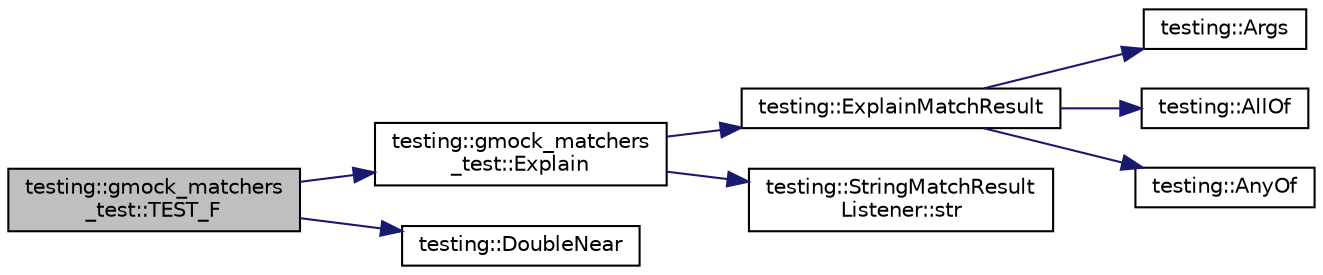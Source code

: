 digraph "testing::gmock_matchers_test::TEST_F"
{
  edge [fontname="Helvetica",fontsize="10",labelfontname="Helvetica",labelfontsize="10"];
  node [fontname="Helvetica",fontsize="10",shape=record];
  rankdir="LR";
  Node2212 [label="testing::gmock_matchers\l_test::TEST_F",height=0.2,width=0.4,color="black", fillcolor="grey75", style="filled", fontcolor="black"];
  Node2212 -> Node2213 [color="midnightblue",fontsize="10",style="solid",fontname="Helvetica"];
  Node2213 [label="testing::gmock_matchers\l_test::Explain",height=0.2,width=0.4,color="black", fillcolor="white", style="filled",URL="$d5/de1/namespacetesting_1_1gmock__matchers__test.html#a54e38d7df891801181af4c2acc38c3d5"];
  Node2213 -> Node2214 [color="midnightblue",fontsize="10",style="solid",fontname="Helvetica"];
  Node2214 [label="testing::ExplainMatchResult",height=0.2,width=0.4,color="black", fillcolor="white", style="filled",URL="$d0/d75/namespacetesting.html#a6d5fbd5104dafc63bf705dafbcb5ce18"];
  Node2214 -> Node2215 [color="midnightblue",fontsize="10",style="solid",fontname="Helvetica"];
  Node2215 [label="testing::Args",height=0.2,width=0.4,color="black", fillcolor="white", style="filled",URL="$d0/d75/namespacetesting.html#aaca153f67b689b8b9d5b8c67ecf8cee4"];
  Node2214 -> Node2216 [color="midnightblue",fontsize="10",style="solid",fontname="Helvetica"];
  Node2216 [label="testing::AllOf",height=0.2,width=0.4,color="black", fillcolor="white", style="filled",URL="$d0/d75/namespacetesting.html#af7618e8606c1cb45738163688944e2b7"];
  Node2214 -> Node2217 [color="midnightblue",fontsize="10",style="solid",fontname="Helvetica"];
  Node2217 [label="testing::AnyOf",height=0.2,width=0.4,color="black", fillcolor="white", style="filled",URL="$d0/d75/namespacetesting.html#a81cfefd9f75cdce827d5bc873cf73aac"];
  Node2213 -> Node2218 [color="midnightblue",fontsize="10",style="solid",fontname="Helvetica"];
  Node2218 [label="testing::StringMatchResult\lListener::str",height=0.2,width=0.4,color="black", fillcolor="white", style="filled",URL="$d9/dd6/classtesting_1_1_string_match_result_listener.html#a77e501016fa53b76e7eee1739d25dde9"];
  Node2212 -> Node2219 [color="midnightblue",fontsize="10",style="solid",fontname="Helvetica"];
  Node2219 [label="testing::DoubleNear",height=0.2,width=0.4,color="black", fillcolor="white", style="filled",URL="$d0/d75/namespacetesting.html#aaee08ecb6815ef8398bbcb4e56d56d44"];
}
